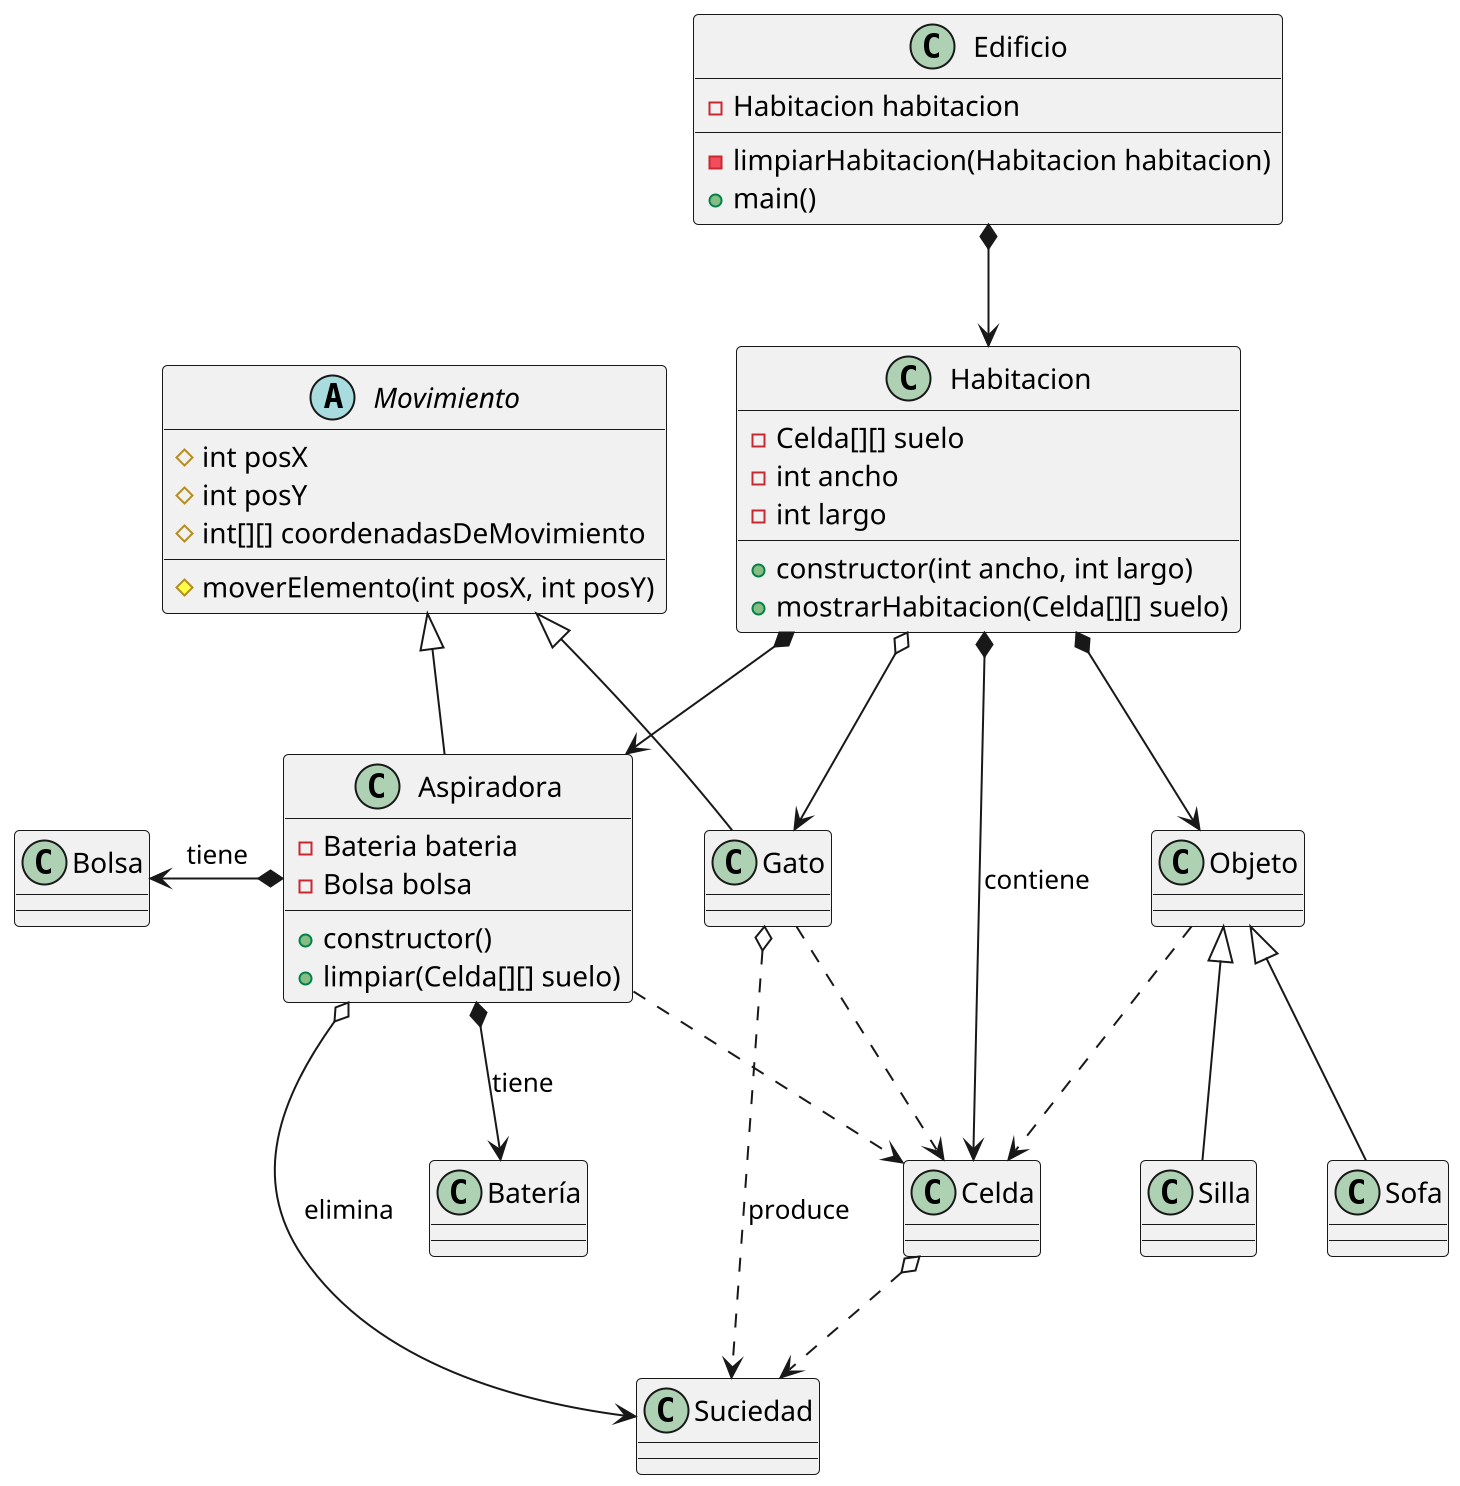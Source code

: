 @startuml
scale 2
class Edificio
{
    - Habitacion habitacion
    - limpiarHabitacion(Habitacion habitacion)
    + main()
}
class Habitacion
{
    - Celda[][] suelo
    - int ancho
    - int largo
    + constructor(int ancho, int largo)
    + mostrarHabitacion(Celda[][] suelo)

}
abstract class Movimiento{
    # int posX
    # int posY
    # int[][] coordenadasDeMovimiento
    # moverElemento(int posX, int posY)
}
class Aspiradora{
    - Bateria bateria
    - Bolsa bolsa
    + constructor()
    + limpiar(Celda[][] suelo)
}
class Suciedad
class Batería
class Gato
class Bolsa
class Objeto
class Celda
class Sofa
class Silla

Edificio *--> Habitacion

Habitacion *--> Celda : contiene
Habitacion *--> Aspiradora
Habitacion o--> Gato
Habitacion *--> Objeto

Celda o..> Suciedad

Aspiradora o--> Suciedad : elimina
Aspiradora *-l-> Bolsa : tiene
Aspiradora *-d-> Batería : tiene
Aspiradora ..> Celda
Aspiradora -u-|> Movimiento

Gato o..> Suciedad : produce
Gato ..> Celda
Gato -u-|> Movimiento

Objeto <|-- Sofa
Objeto <|-- Silla
Objeto ..> Celda

@enduml